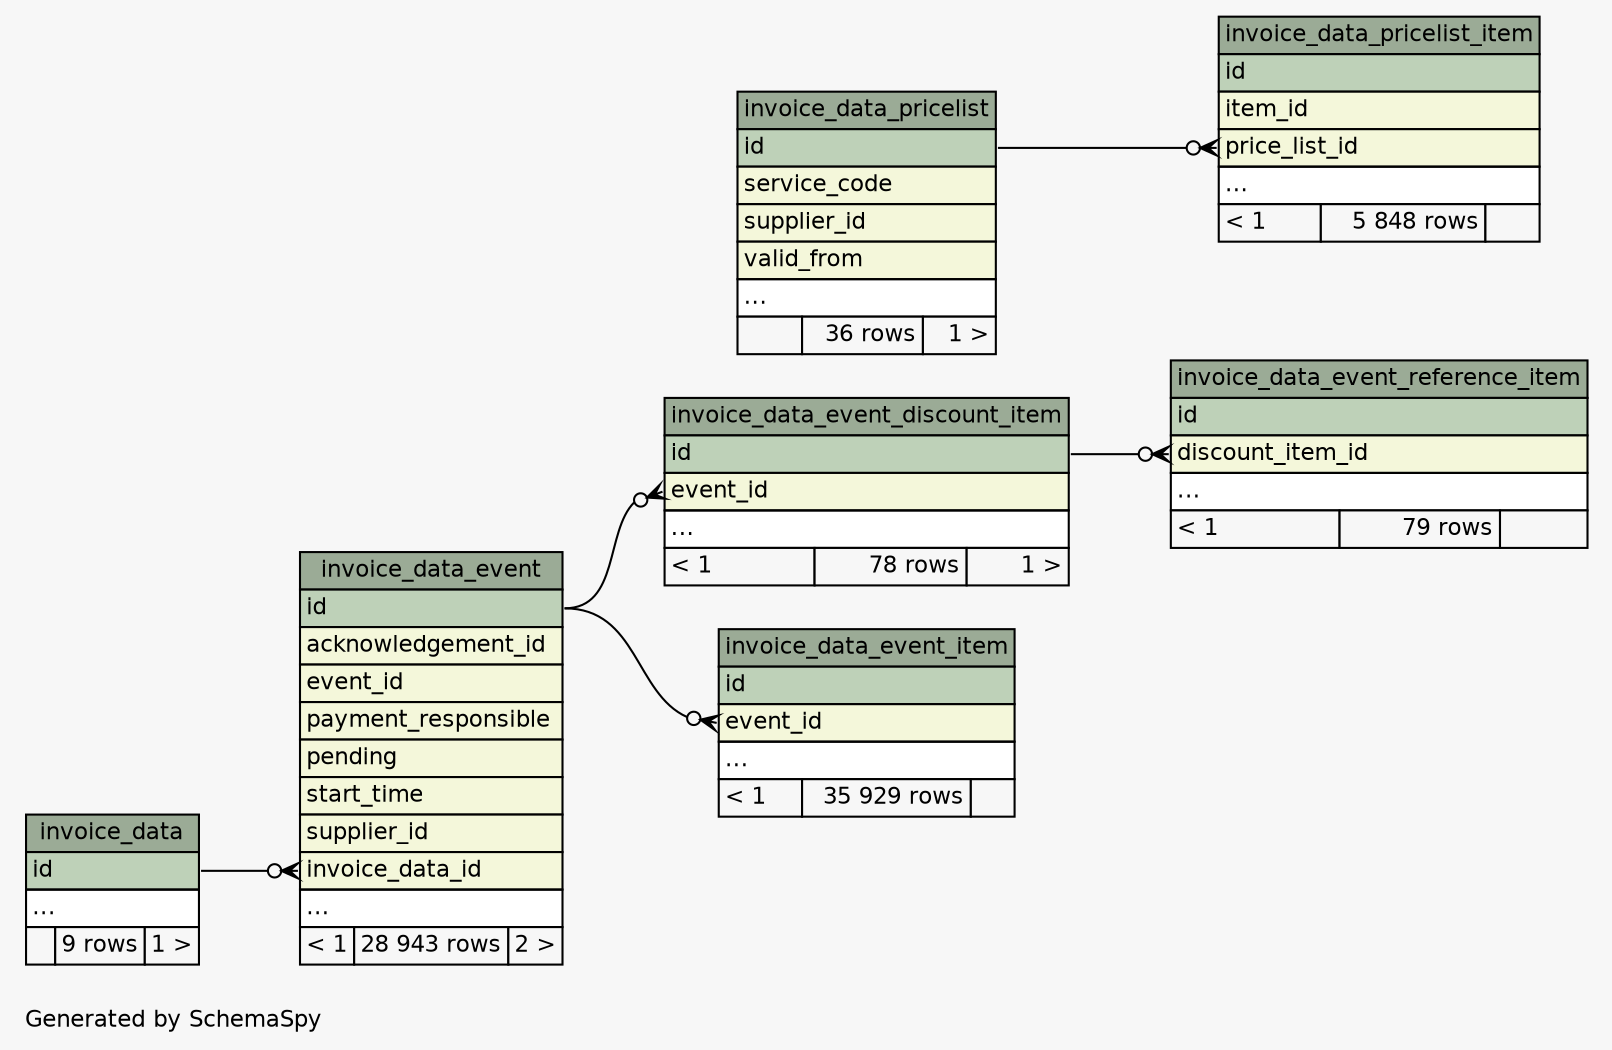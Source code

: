 // dot 2.38.0 on Windows 8.1 6.3
// SchemaSpy rev 590
digraph "compactRelationshipsDiagram" {
  graph [
    rankdir="RL"
    bgcolor="#f7f7f7"
    label="\nGenerated by SchemaSpy"
    labeljust="l"
    nodesep="0.18"
    ranksep="0.46"
    fontname="Helvetica"
    fontsize="11"
  ];
  node [
    fontname="Helvetica"
    fontsize="11"
    shape="plaintext"
  ];
  edge [
    arrowsize="0.8"
  ];
  "invoice_data" [
    label=<
    <TABLE BORDER="0" CELLBORDER="1" CELLSPACING="0" BGCOLOR="#ffffff">
      <TR><TD COLSPAN="3" BGCOLOR="#9bab96" ALIGN="CENTER">invoice_data</TD></TR>
      <TR><TD PORT="id" COLSPAN="3" BGCOLOR="#bed1b8" ALIGN="LEFT">id</TD></TR>
      <TR><TD PORT="elipses" COLSPAN="3" ALIGN="LEFT">...</TD></TR>
      <TR><TD ALIGN="LEFT" BGCOLOR="#f7f7f7">  </TD><TD ALIGN="RIGHT" BGCOLOR="#f7f7f7">9 rows</TD><TD ALIGN="RIGHT" BGCOLOR="#f7f7f7">1 &gt;</TD></TR>
    </TABLE>>
    URL="tables/invoice_data.html"
    tooltip="invoice_data"
  ];
  "invoice_data_event" [
    label=<
    <TABLE BORDER="0" CELLBORDER="1" CELLSPACING="0" BGCOLOR="#ffffff">
      <TR><TD COLSPAN="3" BGCOLOR="#9bab96" ALIGN="CENTER">invoice_data_event</TD></TR>
      <TR><TD PORT="id" COLSPAN="3" BGCOLOR="#bed1b8" ALIGN="LEFT">id</TD></TR>
      <TR><TD PORT="acknowledgement_id" COLSPAN="3" BGCOLOR="#f4f7da" ALIGN="LEFT">acknowledgement_id</TD></TR>
      <TR><TD PORT="event_id" COLSPAN="3" BGCOLOR="#f4f7da" ALIGN="LEFT">event_id</TD></TR>
      <TR><TD PORT="payment_responsible" COLSPAN="3" BGCOLOR="#f4f7da" ALIGN="LEFT">payment_responsible</TD></TR>
      <TR><TD PORT="pending" COLSPAN="3" BGCOLOR="#f4f7da" ALIGN="LEFT">pending</TD></TR>
      <TR><TD PORT="start_time" COLSPAN="3" BGCOLOR="#f4f7da" ALIGN="LEFT">start_time</TD></TR>
      <TR><TD PORT="supplier_id" COLSPAN="3" BGCOLOR="#f4f7da" ALIGN="LEFT">supplier_id</TD></TR>
      <TR><TD PORT="invoice_data_id" COLSPAN="3" BGCOLOR="#f4f7da" ALIGN="LEFT">invoice_data_id</TD></TR>
      <TR><TD PORT="elipses" COLSPAN="3" ALIGN="LEFT">...</TD></TR>
      <TR><TD ALIGN="LEFT" BGCOLOR="#f7f7f7">&lt; 1</TD><TD ALIGN="RIGHT" BGCOLOR="#f7f7f7">28 943 rows</TD><TD ALIGN="RIGHT" BGCOLOR="#f7f7f7">2 &gt;</TD></TR>
    </TABLE>>
    URL="tables/invoice_data_event.html"
    tooltip="invoice_data_event"
  ];
  "invoice_data_event_discount_item" [
    label=<
    <TABLE BORDER="0" CELLBORDER="1" CELLSPACING="0" BGCOLOR="#ffffff">
      <TR><TD COLSPAN="3" BGCOLOR="#9bab96" ALIGN="CENTER">invoice_data_event_discount_item</TD></TR>
      <TR><TD PORT="id" COLSPAN="3" BGCOLOR="#bed1b8" ALIGN="LEFT">id</TD></TR>
      <TR><TD PORT="event_id" COLSPAN="3" BGCOLOR="#f4f7da" ALIGN="LEFT">event_id</TD></TR>
      <TR><TD PORT="elipses" COLSPAN="3" ALIGN="LEFT">...</TD></TR>
      <TR><TD ALIGN="LEFT" BGCOLOR="#f7f7f7">&lt; 1</TD><TD ALIGN="RIGHT" BGCOLOR="#f7f7f7">78 rows</TD><TD ALIGN="RIGHT" BGCOLOR="#f7f7f7">1 &gt;</TD></TR>
    </TABLE>>
    URL="tables/invoice_data_event_discount_item.html"
    tooltip="invoice_data_event_discount_item"
  ];
  "invoice_data_event_item" [
    label=<
    <TABLE BORDER="0" CELLBORDER="1" CELLSPACING="0" BGCOLOR="#ffffff">
      <TR><TD COLSPAN="3" BGCOLOR="#9bab96" ALIGN="CENTER">invoice_data_event_item</TD></TR>
      <TR><TD PORT="id" COLSPAN="3" BGCOLOR="#bed1b8" ALIGN="LEFT">id</TD></TR>
      <TR><TD PORT="event_id" COLSPAN="3" BGCOLOR="#f4f7da" ALIGN="LEFT">event_id</TD></TR>
      <TR><TD PORT="elipses" COLSPAN="3" ALIGN="LEFT">...</TD></TR>
      <TR><TD ALIGN="LEFT" BGCOLOR="#f7f7f7">&lt; 1</TD><TD ALIGN="RIGHT" BGCOLOR="#f7f7f7">35 929 rows</TD><TD ALIGN="RIGHT" BGCOLOR="#f7f7f7">  </TD></TR>
    </TABLE>>
    URL="tables/invoice_data_event_item.html"
    tooltip="invoice_data_event_item"
  ];
  "invoice_data_event_reference_item" [
    label=<
    <TABLE BORDER="0" CELLBORDER="1" CELLSPACING="0" BGCOLOR="#ffffff">
      <TR><TD COLSPAN="3" BGCOLOR="#9bab96" ALIGN="CENTER">invoice_data_event_reference_item</TD></TR>
      <TR><TD PORT="id" COLSPAN="3" BGCOLOR="#bed1b8" ALIGN="LEFT">id</TD></TR>
      <TR><TD PORT="discount_item_id" COLSPAN="3" BGCOLOR="#f4f7da" ALIGN="LEFT">discount_item_id</TD></TR>
      <TR><TD PORT="elipses" COLSPAN="3" ALIGN="LEFT">...</TD></TR>
      <TR><TD ALIGN="LEFT" BGCOLOR="#f7f7f7">&lt; 1</TD><TD ALIGN="RIGHT" BGCOLOR="#f7f7f7">79 rows</TD><TD ALIGN="RIGHT" BGCOLOR="#f7f7f7">  </TD></TR>
    </TABLE>>
    URL="tables/invoice_data_event_reference_item.html"
    tooltip="invoice_data_event_reference_item"
  ];
  "invoice_data_pricelist" [
    label=<
    <TABLE BORDER="0" CELLBORDER="1" CELLSPACING="0" BGCOLOR="#ffffff">
      <TR><TD COLSPAN="3" BGCOLOR="#9bab96" ALIGN="CENTER">invoice_data_pricelist</TD></TR>
      <TR><TD PORT="id" COLSPAN="3" BGCOLOR="#bed1b8" ALIGN="LEFT">id</TD></TR>
      <TR><TD PORT="service_code" COLSPAN="3" BGCOLOR="#f4f7da" ALIGN="LEFT">service_code</TD></TR>
      <TR><TD PORT="supplier_id" COLSPAN="3" BGCOLOR="#f4f7da" ALIGN="LEFT">supplier_id</TD></TR>
      <TR><TD PORT="valid_from" COLSPAN="3" BGCOLOR="#f4f7da" ALIGN="LEFT">valid_from</TD></TR>
      <TR><TD PORT="elipses" COLSPAN="3" ALIGN="LEFT">...</TD></TR>
      <TR><TD ALIGN="LEFT" BGCOLOR="#f7f7f7">  </TD><TD ALIGN="RIGHT" BGCOLOR="#f7f7f7">36 rows</TD><TD ALIGN="RIGHT" BGCOLOR="#f7f7f7">1 &gt;</TD></TR>
    </TABLE>>
    URL="tables/invoice_data_pricelist.html"
    tooltip="invoice_data_pricelist"
  ];
  "invoice_data_pricelist_item" [
    label=<
    <TABLE BORDER="0" CELLBORDER="1" CELLSPACING="0" BGCOLOR="#ffffff">
      <TR><TD COLSPAN="3" BGCOLOR="#9bab96" ALIGN="CENTER">invoice_data_pricelist_item</TD></TR>
      <TR><TD PORT="id" COLSPAN="3" BGCOLOR="#bed1b8" ALIGN="LEFT">id</TD></TR>
      <TR><TD PORT="item_id" COLSPAN="3" BGCOLOR="#f4f7da" ALIGN="LEFT">item_id</TD></TR>
      <TR><TD PORT="price_list_id" COLSPAN="3" BGCOLOR="#f4f7da" ALIGN="LEFT">price_list_id</TD></TR>
      <TR><TD PORT="elipses" COLSPAN="3" ALIGN="LEFT">...</TD></TR>
      <TR><TD ALIGN="LEFT" BGCOLOR="#f7f7f7">&lt; 1</TD><TD ALIGN="RIGHT" BGCOLOR="#f7f7f7">5 848 rows</TD><TD ALIGN="RIGHT" BGCOLOR="#f7f7f7">  </TD></TR>
    </TABLE>>
    URL="tables/invoice_data_pricelist_item.html"
    tooltip="invoice_data_pricelist_item"
  ];
  "invoice_data_event":"invoice_data_id":w -> "invoice_data":"id":e [arrowhead=none dir=back arrowtail=crowodot];
  "invoice_data_event_discount_item":"event_id":w -> "invoice_data_event":"id":e [arrowhead=none dir=back arrowtail=crowodot];
  "invoice_data_event_item":"event_id":w -> "invoice_data_event":"id":e [arrowhead=none dir=back arrowtail=crowodot];
  "invoice_data_event_reference_item":"discount_item_id":w -> "invoice_data_event_discount_item":"id":e [arrowhead=none dir=back arrowtail=crowodot];
  "invoice_data_pricelist_item":"price_list_id":w -> "invoice_data_pricelist":"id":e [arrowhead=none dir=back arrowtail=crowodot];
}
